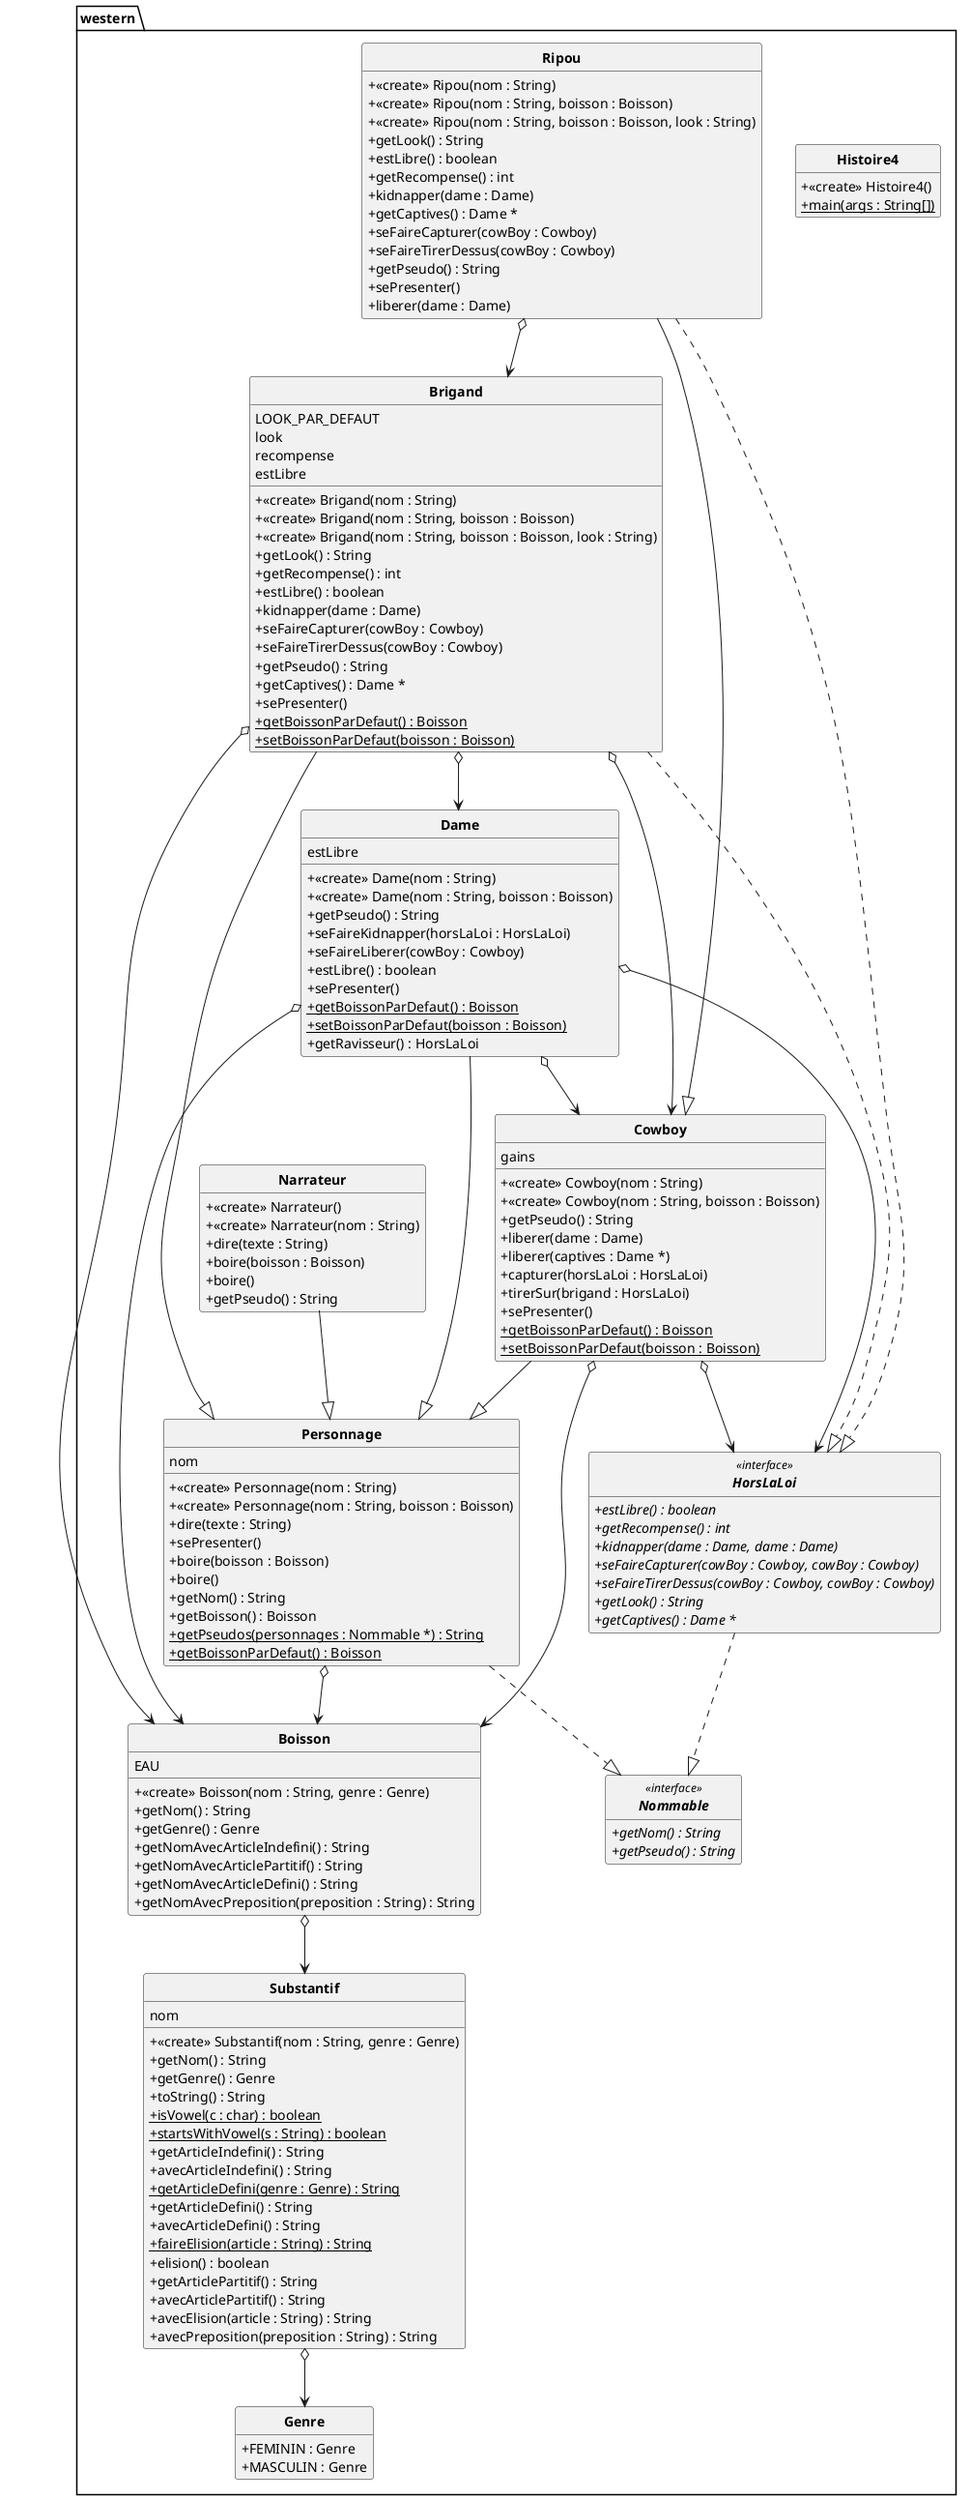 @startuml
'https://plantuml.com/class-diagram
skinparam style strictuml
skinparam classAttributeIconSize 0
skinparam classFontStyle Bold

hide empty members

package western{
class Boisson{
EAU
+ <<create>> Boisson(nom : String, genre : Genre)
+ getNom() : String
+ getGenre() : Genre
+ getNomAvecArticleIndefini() : String
+ getNomAvecArticlePartitif() : String
+ getNomAvecArticleDefini() : String
+ getNomAvecPreposition(preposition : String) : String
}

class Brigand{
LOOK_PAR_DEFAUT
look
recompense
estLibre
+ <<create>> Brigand(nom : String)
+ <<create>> Brigand(nom : String, boisson : Boisson)
+ <<create>> Brigand(nom : String, boisson : Boisson, look : String)
+ getLook() : String
+ getRecompense() : int
+ estLibre() : boolean
+ kidnapper(dame : Dame)
+ seFaireCapturer(cowBoy : Cowboy)
+ seFaireTirerDessus(cowBoy : Cowboy)
+ getPseudo() : String
+ getCaptives() : Dame *
+ sePresenter()
+ getBoissonParDefaut() {static} : Boisson
+ setBoissonParDefaut(boisson : Boisson) {static}
}

class Cowboy{
gains
+ <<create>> Cowboy(nom : String)
+ <<create>> Cowboy(nom : String, boisson : Boisson)
+ getPseudo() : String
+ liberer(dame : Dame)
+ liberer(captives : Dame *)
+ capturer(horsLaLoi : HorsLaLoi)
+ tirerSur(brigand : HorsLaLoi)
+ sePresenter()
+ getBoissonParDefaut() {static} : Boisson
+ setBoissonParDefaut(boisson : Boisson) {static}
}

class Dame{
estLibre
+ <<create>> Dame(nom : String)
+ <<create>> Dame(nom : String, boisson : Boisson)
+ getPseudo() : String
+ seFaireKidnapper(horsLaLoi : HorsLaLoi)
+ seFaireLiberer(cowBoy : Cowboy)
+ estLibre() : boolean
+ sePresenter()
+ getBoissonParDefaut() {static} : Boisson
+ setBoissonParDefaut(boisson : Boisson) {static}
+ getRavisseur() : HorsLaLoi
}

class Genre{
+ FEMININ : Genre
+ MASCULIN : Genre
}

class Histoire4{
+ <<create>> Histoire4()
+ main(args : String[]) {static}
}

interface HorsLaLoi<<interface>>{
+ estLibre() {abstract} : boolean
+ getRecompense() {abstract} : int
+ kidnapper(dame : Dame, dame : Dame) {abstract}
+ seFaireCapturer(cowBoy : Cowboy, cowBoy : Cowboy) {abstract}
+ seFaireTirerDessus(cowBoy : Cowboy, cowBoy : Cowboy) {abstract}
+ getLook() {abstract} : String
+ getCaptives() {abstract} : Dame *
}

class Narrateur{
+ <<create>> Narrateur()
+ <<create>> Narrateur(nom : String)
+ dire(texte : String)
+ boire(boisson : Boisson)
+ boire()
+ getPseudo() : String
}

interface Nommable<<interface>>{
+ getNom() {abstract} : String
+ getPseudo() {abstract} : String
}

class Personnage{
nom
+ <<create>> Personnage(nom : String)
+ <<create>> Personnage(nom : String, boisson : Boisson)
+ dire(texte : String)
+ sePresenter()
+ boire(boisson : Boisson)
+ boire()
+ getNom() : String
+ getBoisson() : Boisson
+ getPseudos(personnages : Nommable *) {static} : String
+ getBoissonParDefaut() {static} : Boisson
}

class Ripou{
+ <<create>> Ripou(nom : String)
+ <<create>> Ripou(nom : String, boisson : Boisson)
+ <<create>> Ripou(nom : String, boisson : Boisson, look : String)
+ getLook() : String
+ estLibre() : boolean
+ getRecompense() : int
+ kidnapper(dame : Dame)
+ getCaptives() : Dame *
+ seFaireCapturer(cowBoy : Cowboy)
+ seFaireTirerDessus(cowBoy : Cowboy)
+ getPseudo() : String
+ sePresenter()
+ liberer(dame : Dame)
}

class Substantif{
nom
+ <<create>> Substantif(nom : String, genre : Genre)
+ getNom() : String
+ getGenre() : Genre
+ toString() : String
+ isVowel(c : char) {static} : boolean
+ startsWithVowel(s : String) {static} : boolean
+ getArticleIndefini() : String
+ avecArticleIndefini() : String
+ getArticleDefini(genre : Genre) {static} : String
+ getArticleDefini() : String
+ avecArticleDefini() : String
+ faireElision(article : String) {static} : String
+ elision() : boolean
+ getArticlePartitif() : String
+ avecArticlePartitif() : String
+ avecElision(article : String) : String
+ avecPreposition(preposition : String) : String
}


Boisson o--> Substantif


Brigand o--> Dame

Brigand o--> Cowboy

Brigand o--> Boisson

Brigand --|> Personnage

Brigand ..|> HorsLaLoi




Cowboy o--> HorsLaLoi

Cowboy o--> Boisson

Cowboy --|> Personnage




Dame o--> Cowboy

Dame o--> HorsLaLoi

Dame o--> Boisson

Dame --|> Personnage



HorsLaLoi ..|> Nommable

Narrateur --|> Personnage


Personnage o--> Boisson

Personnage ..|> Nommable


Ripou o--> Brigand

Ripou --|> Cowboy

Ripou ..|> HorsLaLoi




Substantif o--> Genre


}
@enduml
